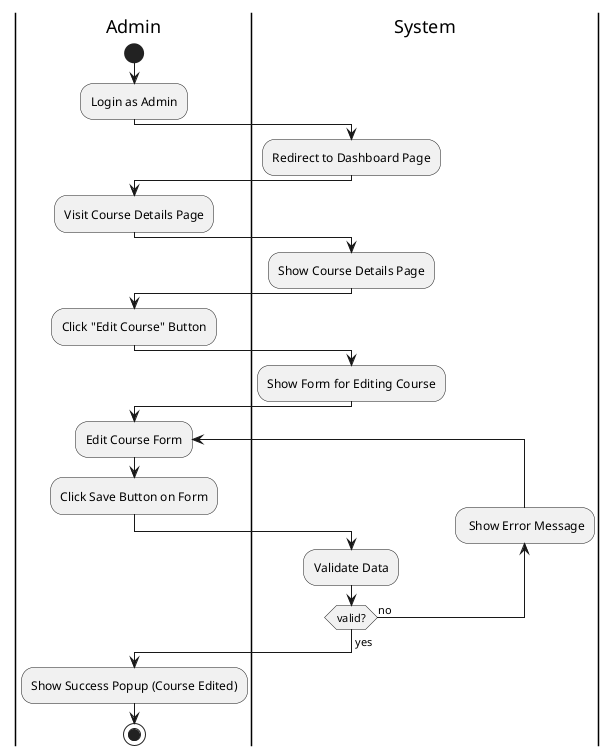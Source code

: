 @startuml EditCourse
|Admin|
start
:Login as Admin;
|System|
:Redirect to Dashboard Page;
|Admin|
:Visit Course Details Page;
|System|
:Show Course Details Page;
|Admin|
:Click "Edit Course" Button;
|System|
:Show Form for Editing Course;
|Admin|
repeat :Edit Course Form;
:Click Save Button on Form;
|System|
:Validate Data;
backward: Show Error Message;
repeat while (valid?) is (no)
-> yes;
|Admin|
:Show Success Popup (Course Edited);
stop
@enduml
